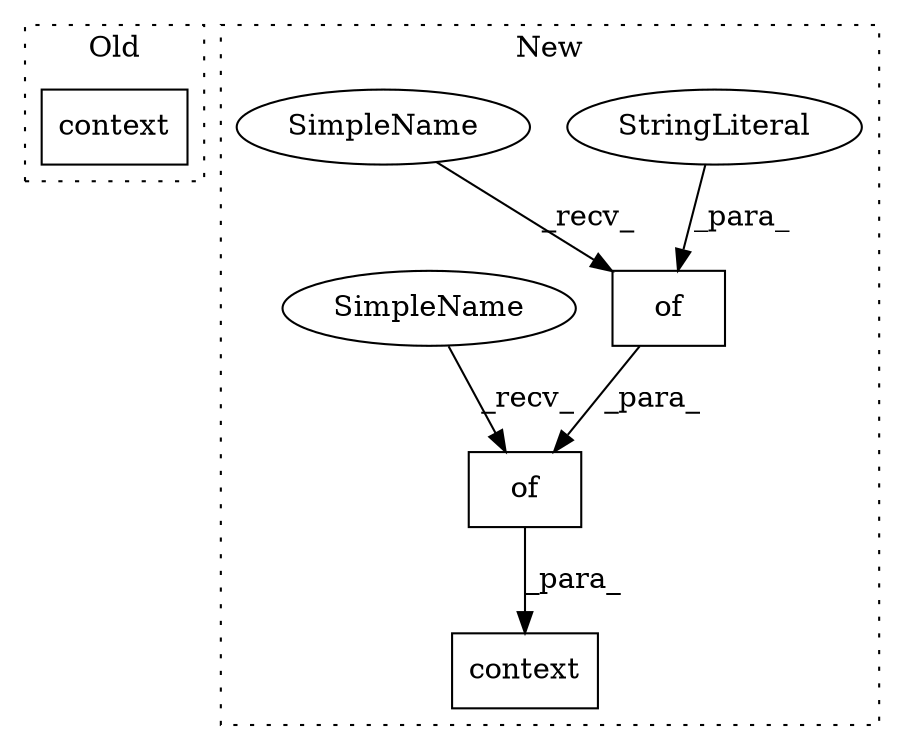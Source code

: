 digraph G {
subgraph cluster0 {
1 [label="context" a="32" s="376" l="9" shape="box"];
label = "Old";
style="dotted";
}
subgraph cluster1 {
2 [label="of" a="32" s="388,451" l="3,1" shape="box"];
3 [label="of" a="32" s="404,450" l="3,1" shape="box"];
4 [label="StringLiteral" a="45" s="407" l="15" shape="ellipse"];
5 [label="context" a="32" s="376,452" l="8,1" shape="box"];
6 [label="SimpleName" a="42" s="400" l="3" shape="ellipse"];
7 [label="SimpleName" a="42" s="384" l="3" shape="ellipse"];
label = "New";
style="dotted";
}
2 -> 5 [label="_para_"];
3 -> 2 [label="_para_"];
4 -> 3 [label="_para_"];
6 -> 3 [label="_recv_"];
7 -> 2 [label="_recv_"];
}